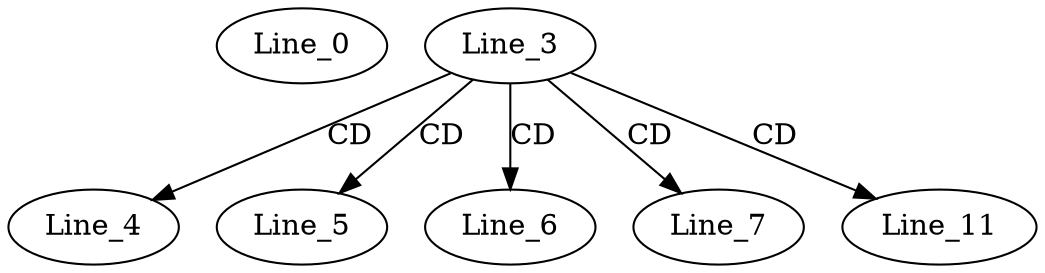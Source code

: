 digraph G {
  Line_0;
  Line_3;
  Line_4;
  Line_5;
  Line_6;
  Line_7;
  Line_11;
  Line_3 -> Line_4 [ label="CD" ];
  Line_3 -> Line_5 [ label="CD" ];
  Line_3 -> Line_6 [ label="CD" ];
  Line_3 -> Line_7 [ label="CD" ];
  Line_3 -> Line_11 [ label="CD" ];
}
